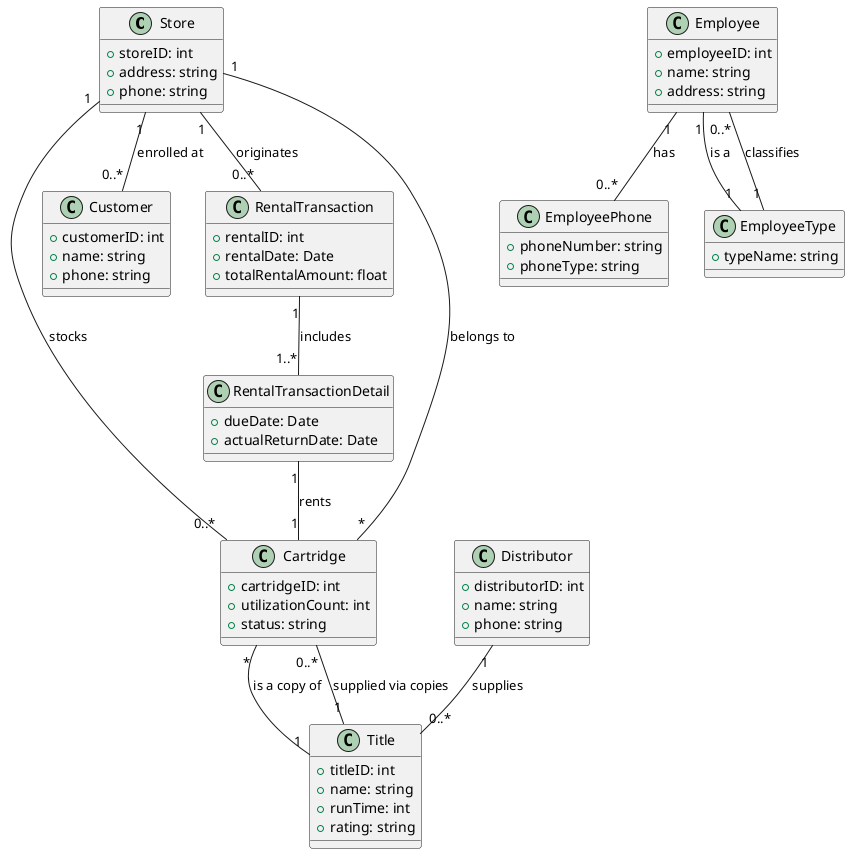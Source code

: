 @startuml

'---------------------------------------------
' Classes
'---------------------------------------------
class Store {
  +storeID: int
  +address: string
  +phone: string
}

class Employee {
  +employeeID: int
  +name: string
  +address: string
}

class EmployeePhone {
  +phoneNumber: string
  +phoneType: string
}

class EmployeeType {
  +typeName: string
}

class Title {
  +titleID: int
  +name: string
  +runTime: int
  +rating: string
}

class Distributor {
  +distributorID: int
  +name: string
  +phone: string
}

class Cartridge {
  +cartridgeID: int
  +utilizationCount: int
  +status: string
}

class Customer {
  +customerID: int
  +name: string
  +phone: string
}

class RentalTransaction {
  +rentalID: int
  +rentalDate: Date
  +totalRentalAmount: float
}

class RentalTransactionDetail {
  +dueDate: Date
  +actualReturnDate: Date
}

'---------------------------------------------
' Associations
'---------------------------------------------
' Store relationships
Store "1" -- "0..*" RentalTransaction : "originates"
Store "1" -- "0..*" Customer : "enrolled at"
Store "1" -- "0..*" Cartridge : "stocks"

' Cartridge relationships
Cartridge "*" -- "1" Store : "belongs to"
Cartridge "*" -- "1" Title : "is a copy of"

' Title relationships
Title "1" -- "0..*" Cartridge : "supplied via copies"
Distributor "1" -- "0..*" Title : "supplies"

' Employee relationships
Employee "1" -- "0..*" EmployeePhone : "has"
Employee "1" -- "1" EmployeeType : "is a"
EmployeeType "1" -- "0..*" Employee : "classifies"

' Rental Transaction and Detail
RentalTransaction "1" -- "1..*" RentalTransactionDetail : "includes"
RentalTransactionDetail "1" -- "1" Cartridge : "rents"

@enduml